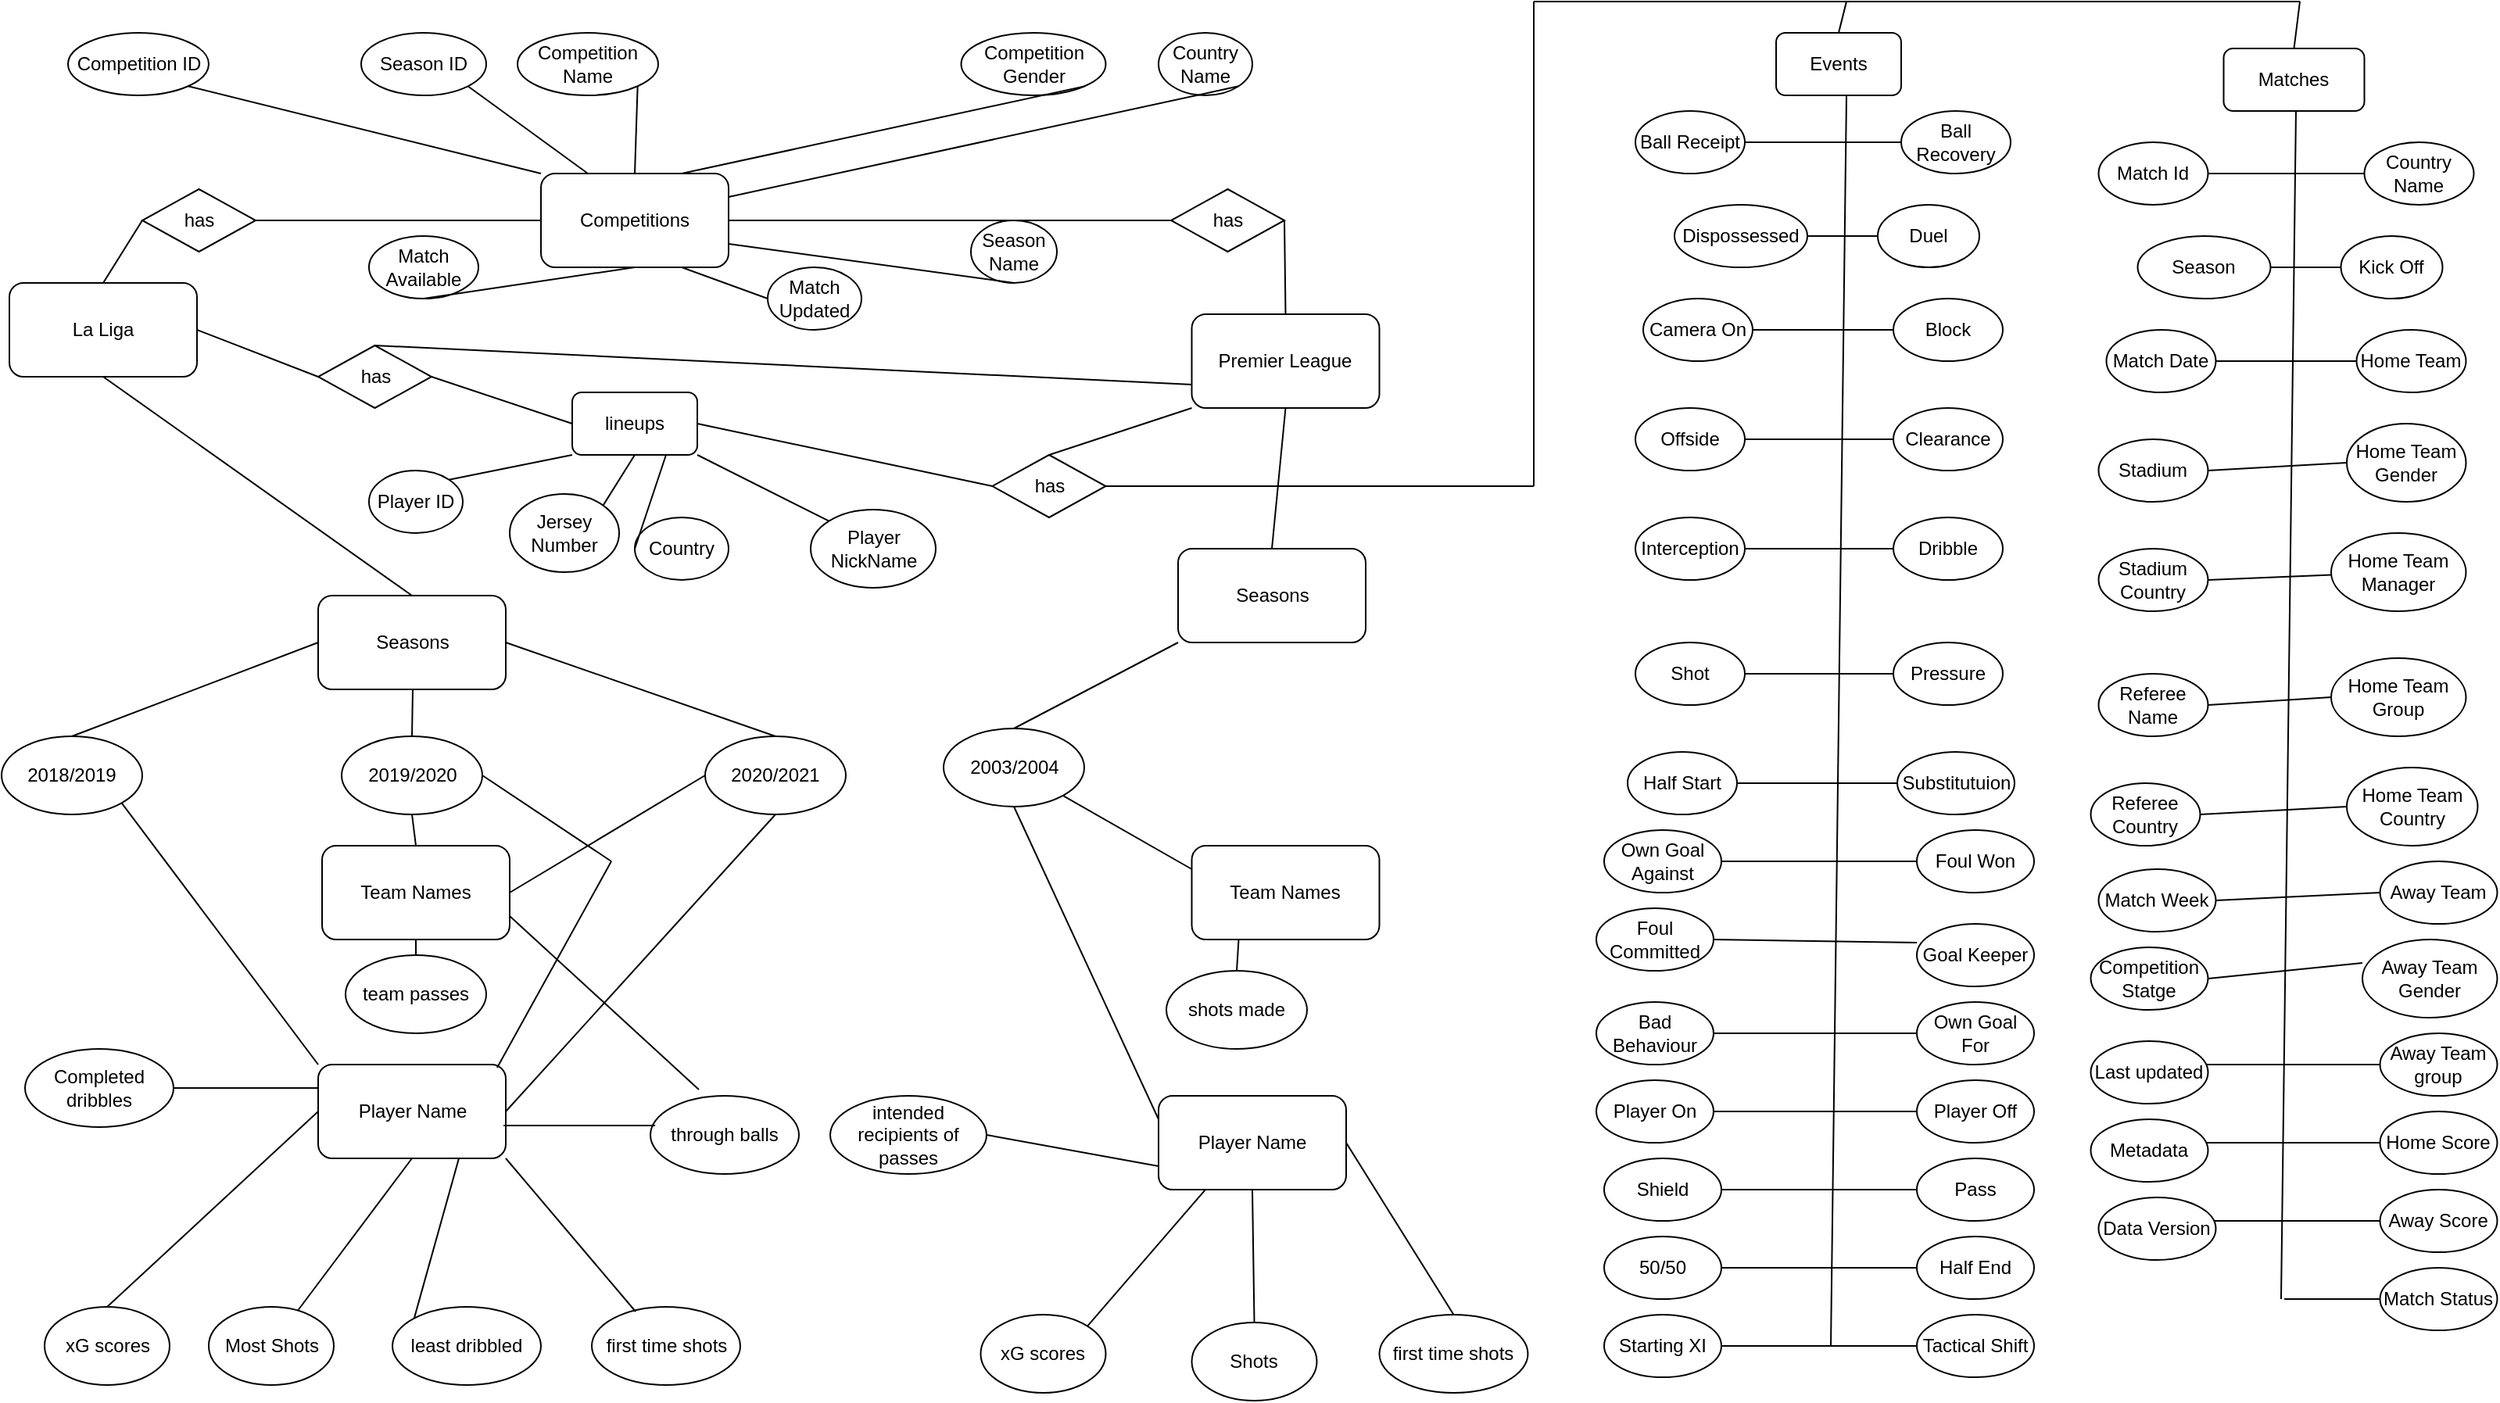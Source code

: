 <mxfile version="24.0.7" type="device" pages="2">
  <diagram id="R2lEEEUBdFMjLlhIrx00" name="Page-1">
    <mxGraphModel dx="1969" dy="1978" grid="1" gridSize="10" guides="1" tooltips="1" connect="1" arrows="1" fold="1" page="1" pageScale="1" pageWidth="850" pageHeight="1100" math="0" shadow="0" extFonts="Permanent Marker^https://fonts.googleapis.com/css?family=Permanent+Marker">
      <root>
        <mxCell id="0" />
        <mxCell id="1" parent="0" />
        <mxCell id="c13vCLqnfg1jj1d8WCXx-79" value="La Liga" style="rounded=1;whiteSpace=wrap;html=1;" vertex="1" parent="1">
          <mxGeometry x="35" y="-450" width="120" height="60" as="geometry" />
        </mxCell>
        <mxCell id="c13vCLqnfg1jj1d8WCXx-126" value="Seasons" style="rounded=1;whiteSpace=wrap;html=1;" vertex="1" parent="1">
          <mxGeometry x="232.5" y="-250" width="120" height="60" as="geometry" />
        </mxCell>
        <mxCell id="c13vCLqnfg1jj1d8WCXx-127" value="2020/2021" style="ellipse;whiteSpace=wrap;html=1;" vertex="1" parent="1">
          <mxGeometry x="480" y="-160" width="90" height="50" as="geometry" />
        </mxCell>
        <mxCell id="c13vCLqnfg1jj1d8WCXx-128" value="Player Name" style="rounded=1;whiteSpace=wrap;html=1;" vertex="1" parent="1">
          <mxGeometry x="232.5" y="50" width="120" height="60" as="geometry" />
        </mxCell>
        <mxCell id="c13vCLqnfg1jj1d8WCXx-129" value="xG scores" style="ellipse;whiteSpace=wrap;html=1;" vertex="1" parent="1">
          <mxGeometry x="57.5" y="205" width="80" height="50" as="geometry" />
        </mxCell>
        <mxCell id="c13vCLqnfg1jj1d8WCXx-130" value="Most Shots" style="ellipse;whiteSpace=wrap;html=1;" vertex="1" parent="1">
          <mxGeometry x="162.5" y="205" width="80" height="50" as="geometry" />
        </mxCell>
        <mxCell id="c13vCLqnfg1jj1d8WCXx-131" value="2018/2019" style="ellipse;whiteSpace=wrap;html=1;" vertex="1" parent="1">
          <mxGeometry x="30" y="-160" width="90" height="50" as="geometry" />
        </mxCell>
        <mxCell id="c13vCLqnfg1jj1d8WCXx-132" value="2019/2020" style="ellipse;whiteSpace=wrap;html=1;" vertex="1" parent="1">
          <mxGeometry x="247.5" y="-160" width="90" height="50" as="geometry" />
        </mxCell>
        <mxCell id="c13vCLqnfg1jj1d8WCXx-133" value="first time shots" style="ellipse;whiteSpace=wrap;html=1;" vertex="1" parent="1">
          <mxGeometry x="407.5" y="205" width="95" height="50" as="geometry" />
        </mxCell>
        <mxCell id="c13vCLqnfg1jj1d8WCXx-136" value="Team Names" style="rounded=1;whiteSpace=wrap;html=1;" vertex="1" parent="1">
          <mxGeometry x="235" y="-90" width="120" height="60" as="geometry" />
        </mxCell>
        <mxCell id="c13vCLqnfg1jj1d8WCXx-137" value="team passes" style="ellipse;whiteSpace=wrap;html=1;" vertex="1" parent="1">
          <mxGeometry x="250" y="-20" width="90" height="50" as="geometry" />
        </mxCell>
        <mxCell id="c13vCLqnfg1jj1d8WCXx-140" value="Premier League" style="rounded=1;whiteSpace=wrap;html=1;" vertex="1" parent="1">
          <mxGeometry x="791.25" y="-430" width="120" height="60" as="geometry" />
        </mxCell>
        <mxCell id="c13vCLqnfg1jj1d8WCXx-141" value="Seasons" style="rounded=1;whiteSpace=wrap;html=1;" vertex="1" parent="1">
          <mxGeometry x="782.5" y="-280" width="120" height="60" as="geometry" />
        </mxCell>
        <mxCell id="c13vCLqnfg1jj1d8WCXx-143" value="Player Name" style="rounded=1;whiteSpace=wrap;html=1;" vertex="1" parent="1">
          <mxGeometry x="770" y="70" width="120" height="60" as="geometry" />
        </mxCell>
        <mxCell id="c13vCLqnfg1jj1d8WCXx-144" value="xG scores" style="ellipse;whiteSpace=wrap;html=1;" vertex="1" parent="1">
          <mxGeometry x="656.25" y="210" width="80" height="50" as="geometry" />
        </mxCell>
        <mxCell id="c13vCLqnfg1jj1d8WCXx-145" value="Shots" style="ellipse;whiteSpace=wrap;html=1;" vertex="1" parent="1">
          <mxGeometry x="791.25" y="215" width="80" height="50" as="geometry" />
        </mxCell>
        <mxCell id="c13vCLqnfg1jj1d8WCXx-146" value="2003/2004" style="ellipse;whiteSpace=wrap;html=1;" vertex="1" parent="1">
          <mxGeometry x="632.5" y="-165" width="90" height="50" as="geometry" />
        </mxCell>
        <mxCell id="c13vCLqnfg1jj1d8WCXx-148" value="first time shots" style="ellipse;whiteSpace=wrap;html=1;" vertex="1" parent="1">
          <mxGeometry x="911.25" y="210" width="95" height="50" as="geometry" />
        </mxCell>
        <mxCell id="c13vCLqnfg1jj1d8WCXx-149" value="Team Names" style="rounded=1;whiteSpace=wrap;html=1;" vertex="1" parent="1">
          <mxGeometry x="791.25" y="-90" width="120" height="60" as="geometry" />
        </mxCell>
        <mxCell id="c13vCLqnfg1jj1d8WCXx-150" value="shots made" style="ellipse;whiteSpace=wrap;html=1;" vertex="1" parent="1">
          <mxGeometry x="775" y="-10" width="90" height="50" as="geometry" />
        </mxCell>
        <mxCell id="c13vCLqnfg1jj1d8WCXx-162" value="intended recipients of passes" style="ellipse;whiteSpace=wrap;html=1;" vertex="1" parent="1">
          <mxGeometry x="560" y="70" width="100" height="50" as="geometry" />
        </mxCell>
        <mxCell id="c13vCLqnfg1jj1d8WCXx-163" value="through balls" style="ellipse;whiteSpace=wrap;html=1;" vertex="1" parent="1">
          <mxGeometry x="445" y="70" width="95" height="50" as="geometry" />
        </mxCell>
        <mxCell id="c13vCLqnfg1jj1d8WCXx-164" value="Completed dribbles" style="ellipse;whiteSpace=wrap;html=1;" vertex="1" parent="1">
          <mxGeometry x="45" y="40" width="95" height="50" as="geometry" />
        </mxCell>
        <mxCell id="c13vCLqnfg1jj1d8WCXx-165" value="least dribbled" style="ellipse;whiteSpace=wrap;html=1;" vertex="1" parent="1">
          <mxGeometry x="280" y="205" width="95" height="50" as="geometry" />
        </mxCell>
        <mxCell id="c13vCLqnfg1jj1d8WCXx-167" value="" style="endArrow=none;html=1;rounded=0;entryX=0.5;entryY=1;entryDx=0;entryDy=0;exitX=0.5;exitY=0;exitDx=0;exitDy=0;" edge="1" parent="1" source="c13vCLqnfg1jj1d8WCXx-126" target="c13vCLqnfg1jj1d8WCXx-79">
          <mxGeometry width="50" height="50" relative="1" as="geometry">
            <mxPoint x="290" y="-190" as="sourcePoint" />
            <mxPoint x="340" y="-240" as="targetPoint" />
          </mxGeometry>
        </mxCell>
        <mxCell id="c13vCLqnfg1jj1d8WCXx-168" value="" style="endArrow=none;html=1;rounded=0;entryX=0.5;entryY=0;entryDx=0;entryDy=0;" edge="1" parent="1" target="c13vCLqnfg1jj1d8WCXx-132">
          <mxGeometry width="50" height="50" relative="1" as="geometry">
            <mxPoint x="293" y="-190" as="sourcePoint" />
            <mxPoint x="340" y="-240" as="targetPoint" />
          </mxGeometry>
        </mxCell>
        <mxCell id="c13vCLqnfg1jj1d8WCXx-170" value="" style="endArrow=none;html=1;rounded=0;entryX=0;entryY=0.5;entryDx=0;entryDy=0;exitX=0.5;exitY=0;exitDx=0;exitDy=0;" edge="1" parent="1" source="c13vCLqnfg1jj1d8WCXx-131" target="c13vCLqnfg1jj1d8WCXx-126">
          <mxGeometry width="50" height="50" relative="1" as="geometry">
            <mxPoint x="290" y="-190" as="sourcePoint" />
            <mxPoint x="340" y="-240" as="targetPoint" />
          </mxGeometry>
        </mxCell>
        <mxCell id="c13vCLqnfg1jj1d8WCXx-171" value="" style="endArrow=none;html=1;rounded=0;entryX=1;entryY=0.5;entryDx=0;entryDy=0;exitX=0.5;exitY=0;exitDx=0;exitDy=0;" edge="1" parent="1" source="c13vCLqnfg1jj1d8WCXx-127" target="c13vCLqnfg1jj1d8WCXx-126">
          <mxGeometry width="50" height="50" relative="1" as="geometry">
            <mxPoint x="165" y="-150" as="sourcePoint" />
            <mxPoint x="243" y="-210" as="targetPoint" />
          </mxGeometry>
        </mxCell>
        <mxCell id="c13vCLqnfg1jj1d8WCXx-174" value="" style="endArrow=none;html=1;rounded=0;entryX=0.5;entryY=1;entryDx=0;entryDy=0;" edge="1" parent="1" source="c13vCLqnfg1jj1d8WCXx-137" target="c13vCLqnfg1jj1d8WCXx-136">
          <mxGeometry width="50" height="50" relative="1" as="geometry">
            <mxPoint x="290" y="-90" as="sourcePoint" />
            <mxPoint x="340" y="-140" as="targetPoint" />
          </mxGeometry>
        </mxCell>
        <mxCell id="c13vCLqnfg1jj1d8WCXx-175" value="" style="endArrow=none;html=1;rounded=0;entryX=1;entryY=0.5;entryDx=0;entryDy=0;exitX=0.5;exitY=1;exitDx=0;exitDy=0;" edge="1" parent="1" source="c13vCLqnfg1jj1d8WCXx-127" target="c13vCLqnfg1jj1d8WCXx-128">
          <mxGeometry width="50" height="50" relative="1" as="geometry">
            <mxPoint x="445" y="-150" as="sourcePoint" />
            <mxPoint x="363" y="-210" as="targetPoint" />
          </mxGeometry>
        </mxCell>
        <mxCell id="c13vCLqnfg1jj1d8WCXx-176" value="" style="endArrow=none;html=1;rounded=0;entryX=0;entryY=0.5;entryDx=0;entryDy=0;exitX=0.5;exitY=0;exitDx=0;exitDy=0;" edge="1" parent="1" source="c13vCLqnfg1jj1d8WCXx-129" target="c13vCLqnfg1jj1d8WCXx-128">
          <mxGeometry width="50" height="50" relative="1" as="geometry">
            <mxPoint x="290" y="-90" as="sourcePoint" />
            <mxPoint x="340" y="-140" as="targetPoint" />
          </mxGeometry>
        </mxCell>
        <mxCell id="c13vCLqnfg1jj1d8WCXx-178" value="" style="endArrow=none;html=1;rounded=0;exitX=0.5;exitY=1;exitDx=0;exitDy=0;" edge="1" parent="1" source="c13vCLqnfg1jj1d8WCXx-128" target="c13vCLqnfg1jj1d8WCXx-130">
          <mxGeometry width="50" height="50" relative="1" as="geometry">
            <mxPoint x="303" y="-180" as="sourcePoint" />
            <mxPoint x="303" y="-150" as="targetPoint" />
          </mxGeometry>
        </mxCell>
        <mxCell id="c13vCLqnfg1jj1d8WCXx-179" value="" style="endArrow=none;html=1;rounded=0;entryX=1;entryY=1;entryDx=0;entryDy=0;exitX=0;exitY=0;exitDx=0;exitDy=0;" edge="1" parent="1" source="c13vCLqnfg1jj1d8WCXx-128" target="c13vCLqnfg1jj1d8WCXx-131">
          <mxGeometry width="50" height="50" relative="1" as="geometry">
            <mxPoint x="165" y="-150" as="sourcePoint" />
            <mxPoint x="243" y="-210" as="targetPoint" />
          </mxGeometry>
        </mxCell>
        <mxCell id="c13vCLqnfg1jj1d8WCXx-181" value="" style="endArrow=none;html=1;rounded=0;entryX=1;entryY=0.5;entryDx=0;entryDy=0;" edge="1" parent="1" target="c13vCLqnfg1jj1d8WCXx-132">
          <mxGeometry width="50" height="50" relative="1" as="geometry">
            <mxPoint x="420" y="-80" as="sourcePoint" />
            <mxPoint x="243" y="-210" as="targetPoint" />
          </mxGeometry>
        </mxCell>
        <mxCell id="c13vCLqnfg1jj1d8WCXx-182" value="" style="endArrow=none;html=1;rounded=0;exitX=0.954;exitY=0.033;exitDx=0;exitDy=0;exitPerimeter=0;" edge="1" parent="1" source="c13vCLqnfg1jj1d8WCXx-128">
          <mxGeometry width="50" height="50" relative="1" as="geometry">
            <mxPoint x="290" y="-90" as="sourcePoint" />
            <mxPoint x="420" y="-80" as="targetPoint" />
          </mxGeometry>
        </mxCell>
        <mxCell id="c13vCLqnfg1jj1d8WCXx-183" value="" style="endArrow=none;html=1;rounded=0;entryX=1;entryY=1;entryDx=0;entryDy=0;exitX=0.295;exitY=0.06;exitDx=0;exitDy=0;exitPerimeter=0;" edge="1" parent="1" source="c13vCLqnfg1jj1d8WCXx-133" target="c13vCLqnfg1jj1d8WCXx-128">
          <mxGeometry width="50" height="50" relative="1" as="geometry">
            <mxPoint x="290" y="-90" as="sourcePoint" />
            <mxPoint x="340" y="-140" as="targetPoint" />
          </mxGeometry>
        </mxCell>
        <mxCell id="c13vCLqnfg1jj1d8WCXx-184" value="" style="endArrow=none;html=1;rounded=0;entryX=0.5;entryY=1;entryDx=0;entryDy=0;exitX=0.5;exitY=0;exitDx=0;exitDy=0;" edge="1" parent="1" source="c13vCLqnfg1jj1d8WCXx-136" target="c13vCLqnfg1jj1d8WCXx-132">
          <mxGeometry width="50" height="50" relative="1" as="geometry">
            <mxPoint x="290" y="-90" as="sourcePoint" />
            <mxPoint x="340" y="-140" as="targetPoint" />
          </mxGeometry>
        </mxCell>
        <mxCell id="c13vCLqnfg1jj1d8WCXx-185" value="" style="endArrow=none;html=1;rounded=0;entryX=0;entryY=0.5;entryDx=0;entryDy=0;exitX=1;exitY=0.5;exitDx=0;exitDy=0;" edge="1" parent="1" source="c13vCLqnfg1jj1d8WCXx-136" target="c13vCLqnfg1jj1d8WCXx-127">
          <mxGeometry width="50" height="50" relative="1" as="geometry">
            <mxPoint x="290" y="-90" as="sourcePoint" />
            <mxPoint x="340" y="-140" as="targetPoint" />
          </mxGeometry>
        </mxCell>
        <mxCell id="c13vCLqnfg1jj1d8WCXx-186" value="" style="endArrow=none;html=1;rounded=0;entryX=0.5;entryY=1;entryDx=0;entryDy=0;exitX=0.5;exitY=0;exitDx=0;exitDy=0;" edge="1" parent="1" source="c13vCLqnfg1jj1d8WCXx-141" target="c13vCLqnfg1jj1d8WCXx-140">
          <mxGeometry width="50" height="50" relative="1" as="geometry">
            <mxPoint x="690" y="-90" as="sourcePoint" />
            <mxPoint x="740" y="-140" as="targetPoint" />
          </mxGeometry>
        </mxCell>
        <mxCell id="c13vCLqnfg1jj1d8WCXx-187" value="" style="endArrow=none;html=1;rounded=0;entryX=0;entryY=1;entryDx=0;entryDy=0;exitX=0.5;exitY=0;exitDx=0;exitDy=0;" edge="1" parent="1" source="c13vCLqnfg1jj1d8WCXx-146" target="c13vCLqnfg1jj1d8WCXx-141">
          <mxGeometry width="50" height="50" relative="1" as="geometry">
            <mxPoint x="690" y="-90" as="sourcePoint" />
            <mxPoint x="740" y="-140" as="targetPoint" />
          </mxGeometry>
        </mxCell>
        <mxCell id="c13vCLqnfg1jj1d8WCXx-188" value="" style="endArrow=none;html=1;rounded=0;entryX=0.5;entryY=1;entryDx=0;entryDy=0;exitX=0;exitY=0.25;exitDx=0;exitDy=0;" edge="1" parent="1" source="c13vCLqnfg1jj1d8WCXx-143" target="c13vCLqnfg1jj1d8WCXx-146">
          <mxGeometry width="50" height="50" relative="1" as="geometry">
            <mxPoint x="715" y="-180" as="sourcePoint" />
            <mxPoint x="793" y="-210" as="targetPoint" />
          </mxGeometry>
        </mxCell>
        <mxCell id="c13vCLqnfg1jj1d8WCXx-189" value="" style="endArrow=none;html=1;rounded=0;entryX=0;entryY=0.75;entryDx=0;entryDy=0;exitX=1;exitY=0.5;exitDx=0;exitDy=0;" edge="1" parent="1" source="c13vCLqnfg1jj1d8WCXx-162" target="c13vCLqnfg1jj1d8WCXx-143">
          <mxGeometry width="50" height="50" relative="1" as="geometry">
            <mxPoint x="680" y="95" as="sourcePoint" />
            <mxPoint x="740" y="-140" as="targetPoint" />
          </mxGeometry>
        </mxCell>
        <mxCell id="c13vCLqnfg1jj1d8WCXx-190" value="" style="endArrow=none;html=1;rounded=0;exitX=0;exitY=0.25;exitDx=0;exitDy=0;" edge="1" parent="1" source="c13vCLqnfg1jj1d8WCXx-149" target="c13vCLqnfg1jj1d8WCXx-146">
          <mxGeometry width="50" height="50" relative="1" as="geometry">
            <mxPoint x="690" y="-90" as="sourcePoint" />
            <mxPoint x="740" y="-140" as="targetPoint" />
          </mxGeometry>
        </mxCell>
        <mxCell id="c13vCLqnfg1jj1d8WCXx-191" value="" style="endArrow=none;html=1;rounded=0;entryX=0.25;entryY=1;entryDx=0;entryDy=0;exitX=0.5;exitY=0;exitDx=0;exitDy=0;" edge="1" parent="1" source="c13vCLqnfg1jj1d8WCXx-150" target="c13vCLqnfg1jj1d8WCXx-149">
          <mxGeometry width="50" height="50" relative="1" as="geometry">
            <mxPoint x="690" y="-90" as="sourcePoint" />
            <mxPoint x="740" y="-140" as="targetPoint" />
          </mxGeometry>
        </mxCell>
        <mxCell id="c13vCLqnfg1jj1d8WCXx-192" value="" style="endArrow=none;html=1;rounded=0;entryX=0.032;entryY=0.38;entryDx=0;entryDy=0;entryPerimeter=0;exitX=0.988;exitY=0.65;exitDx=0;exitDy=0;exitPerimeter=0;" edge="1" parent="1" source="c13vCLqnfg1jj1d8WCXx-128" target="c13vCLqnfg1jj1d8WCXx-163">
          <mxGeometry width="50" height="50" relative="1" as="geometry">
            <mxPoint x="350" y="-90" as="sourcePoint" />
            <mxPoint x="400" y="-140" as="targetPoint" />
          </mxGeometry>
        </mxCell>
        <mxCell id="c13vCLqnfg1jj1d8WCXx-193" value="" style="endArrow=none;html=1;rounded=0;exitX=1;exitY=0.75;exitDx=0;exitDy=0;entryX=0.326;entryY=-0.08;entryDx=0;entryDy=0;entryPerimeter=0;" edge="1" parent="1" source="c13vCLqnfg1jj1d8WCXx-136" target="c13vCLqnfg1jj1d8WCXx-163">
          <mxGeometry width="50" height="50" relative="1" as="geometry">
            <mxPoint x="350" y="-90" as="sourcePoint" />
            <mxPoint x="400" y="-140" as="targetPoint" />
          </mxGeometry>
        </mxCell>
        <mxCell id="c13vCLqnfg1jj1d8WCXx-194" value="" style="endArrow=none;html=1;rounded=0;entryX=0;entryY=0.25;entryDx=0;entryDy=0;exitX=1;exitY=0.5;exitDx=0;exitDy=0;" edge="1" parent="1" source="c13vCLqnfg1jj1d8WCXx-164" target="c13vCLqnfg1jj1d8WCXx-128">
          <mxGeometry width="50" height="50" relative="1" as="geometry">
            <mxPoint x="350" y="-90" as="sourcePoint" />
            <mxPoint x="400" y="-140" as="targetPoint" />
          </mxGeometry>
        </mxCell>
        <mxCell id="c13vCLqnfg1jj1d8WCXx-195" value="" style="endArrow=none;html=1;rounded=0;entryX=0.75;entryY=1;entryDx=0;entryDy=0;exitX=0;exitY=0;exitDx=0;exitDy=0;" edge="1" parent="1" source="c13vCLqnfg1jj1d8WCXx-165" target="c13vCLqnfg1jj1d8WCXx-128">
          <mxGeometry width="50" height="50" relative="1" as="geometry">
            <mxPoint x="350" y="-90" as="sourcePoint" />
            <mxPoint x="400" y="-140" as="targetPoint" />
          </mxGeometry>
        </mxCell>
        <mxCell id="c13vCLqnfg1jj1d8WCXx-196" value="lineups" style="rounded=1;whiteSpace=wrap;html=1;" vertex="1" parent="1">
          <mxGeometry x="395" y="-380" width="80" height="40" as="geometry" />
        </mxCell>
        <mxCell id="c13vCLqnfg1jj1d8WCXx-199" value="has" style="shape=rhombus;perimeter=rhombusPerimeter;whiteSpace=wrap;html=1;align=center;" vertex="1" parent="1">
          <mxGeometry x="232.5" y="-410" width="72.5" height="40" as="geometry" />
        </mxCell>
        <mxCell id="c13vCLqnfg1jj1d8WCXx-200" value="" style="endArrow=none;html=1;rounded=0;entryX=1;entryY=0.5;entryDx=0;entryDy=0;exitX=0;exitY=0.5;exitDx=0;exitDy=0;" edge="1" parent="1" source="c13vCLqnfg1jj1d8WCXx-199" target="c13vCLqnfg1jj1d8WCXx-79">
          <mxGeometry width="50" height="50" relative="1" as="geometry">
            <mxPoint x="830" y="10" as="sourcePoint" />
            <mxPoint x="880" y="-40" as="targetPoint" />
          </mxGeometry>
        </mxCell>
        <mxCell id="c13vCLqnfg1jj1d8WCXx-201" value="" style="endArrow=none;html=1;rounded=0;entryX=0;entryY=0.5;entryDx=0;entryDy=0;exitX=1;exitY=0.5;exitDx=0;exitDy=0;" edge="1" parent="1" source="c13vCLqnfg1jj1d8WCXx-199" target="c13vCLqnfg1jj1d8WCXx-196">
          <mxGeometry width="50" height="50" relative="1" as="geometry">
            <mxPoint x="830" y="10" as="sourcePoint" />
            <mxPoint x="880" y="-40" as="targetPoint" />
          </mxGeometry>
        </mxCell>
        <mxCell id="c13vCLqnfg1jj1d8WCXx-202" value="" style="endArrow=none;html=1;rounded=0;entryX=1;entryY=0.5;entryDx=0;entryDy=0;exitX=0;exitY=0.5;exitDx=0;exitDy=0;" edge="1" parent="1" source="c13vCLqnfg1jj1d8WCXx-203" target="c13vCLqnfg1jj1d8WCXx-196">
          <mxGeometry width="50" height="50" relative="1" as="geometry">
            <mxPoint x="830" y="10" as="sourcePoint" />
            <mxPoint x="880" y="-40" as="targetPoint" />
          </mxGeometry>
        </mxCell>
        <mxCell id="c13vCLqnfg1jj1d8WCXx-203" value="has" style="shape=rhombus;perimeter=rhombusPerimeter;whiteSpace=wrap;html=1;align=center;" vertex="1" parent="1">
          <mxGeometry x="663.75" y="-340" width="72.5" height="40" as="geometry" />
        </mxCell>
        <mxCell id="c13vCLqnfg1jj1d8WCXx-206" value="" style="endArrow=none;html=1;rounded=0;entryX=0.5;entryY=0;entryDx=0;entryDy=0;exitX=0;exitY=1;exitDx=0;exitDy=0;" edge="1" parent="1" source="c13vCLqnfg1jj1d8WCXx-140" target="c13vCLqnfg1jj1d8WCXx-203">
          <mxGeometry width="50" height="50" relative="1" as="geometry">
            <mxPoint x="606" y="-360" as="sourcePoint" />
            <mxPoint x="880" y="-40" as="targetPoint" />
          </mxGeometry>
        </mxCell>
        <mxCell id="c13vCLqnfg1jj1d8WCXx-208" value="" style="endArrow=none;html=1;rounded=0;entryX=0.5;entryY=0;entryDx=0;entryDy=0;exitX=0;exitY=0.75;exitDx=0;exitDy=0;" edge="1" parent="1" source="c13vCLqnfg1jj1d8WCXx-140" target="c13vCLqnfg1jj1d8WCXx-199">
          <mxGeometry width="50" height="50" relative="1" as="geometry">
            <mxPoint x="830" y="-90" as="sourcePoint" />
            <mxPoint x="880" y="-140" as="targetPoint" />
          </mxGeometry>
        </mxCell>
        <mxCell id="c13vCLqnfg1jj1d8WCXx-211" value="Competitions" style="rounded=1;whiteSpace=wrap;html=1;" vertex="1" parent="1">
          <mxGeometry x="375" y="-520" width="120" height="60" as="geometry" />
        </mxCell>
        <mxCell id="c13vCLqnfg1jj1d8WCXx-214" value="has" style="shape=rhombus;perimeter=rhombusPerimeter;whiteSpace=wrap;html=1;align=center;" vertex="1" parent="1">
          <mxGeometry x="120" y="-510" width="72.5" height="40" as="geometry" />
        </mxCell>
        <mxCell id="c13vCLqnfg1jj1d8WCXx-215" value="" style="endArrow=none;html=1;rounded=0;entryX=0;entryY=0.5;entryDx=0;entryDy=0;exitX=0.5;exitY=0;exitDx=0;exitDy=0;" edge="1" parent="1" source="c13vCLqnfg1jj1d8WCXx-79" target="c13vCLqnfg1jj1d8WCXx-214">
          <mxGeometry width="50" height="50" relative="1" as="geometry">
            <mxPoint x="830" y="-190" as="sourcePoint" />
            <mxPoint x="880" y="-240" as="targetPoint" />
          </mxGeometry>
        </mxCell>
        <mxCell id="c13vCLqnfg1jj1d8WCXx-216" value="" style="endArrow=none;html=1;rounded=0;entryX=0;entryY=0.5;entryDx=0;entryDy=0;exitX=1;exitY=0.5;exitDx=0;exitDy=0;" edge="1" parent="1" source="c13vCLqnfg1jj1d8WCXx-214" target="c13vCLqnfg1jj1d8WCXx-211">
          <mxGeometry width="50" height="50" relative="1" as="geometry">
            <mxPoint x="830" y="-190" as="sourcePoint" />
            <mxPoint x="880" y="-240" as="targetPoint" />
          </mxGeometry>
        </mxCell>
        <mxCell id="c13vCLqnfg1jj1d8WCXx-217" value="has" style="shape=rhombus;perimeter=rhombusPerimeter;whiteSpace=wrap;html=1;align=center;" vertex="1" parent="1">
          <mxGeometry x="778" y="-510" width="72.5" height="40" as="geometry" />
        </mxCell>
        <mxCell id="c13vCLqnfg1jj1d8WCXx-218" value="" style="endArrow=none;html=1;rounded=0;entryX=1;entryY=0.5;entryDx=0;entryDy=0;exitX=0;exitY=0.5;exitDx=0;exitDy=0;" edge="1" parent="1" source="c13vCLqnfg1jj1d8WCXx-217" target="c13vCLqnfg1jj1d8WCXx-211">
          <mxGeometry width="50" height="50" relative="1" as="geometry">
            <mxPoint x="830" y="-190" as="sourcePoint" />
            <mxPoint x="880" y="-240" as="targetPoint" />
          </mxGeometry>
        </mxCell>
        <mxCell id="c13vCLqnfg1jj1d8WCXx-219" value="" style="endArrow=none;html=1;rounded=0;entryX=1;entryY=0.5;entryDx=0;entryDy=0;exitX=0.5;exitY=0;exitDx=0;exitDy=0;" edge="1" parent="1" source="c13vCLqnfg1jj1d8WCXx-140" target="c13vCLqnfg1jj1d8WCXx-217">
          <mxGeometry width="50" height="50" relative="1" as="geometry">
            <mxPoint x="830" y="-190" as="sourcePoint" />
            <mxPoint x="880" y="-240" as="targetPoint" />
          </mxGeometry>
        </mxCell>
        <mxCell id="c13vCLqnfg1jj1d8WCXx-220" value="Competition ID" style="ellipse;whiteSpace=wrap;html=1;" vertex="1" parent="1">
          <mxGeometry x="72.5" y="-610" width="90" height="40" as="geometry" />
        </mxCell>
        <mxCell id="c13vCLqnfg1jj1d8WCXx-221" value="Competition Gender" style="ellipse;whiteSpace=wrap;html=1;" vertex="1" parent="1">
          <mxGeometry x="643.75" y="-610" width="92.5" height="40" as="geometry" />
        </mxCell>
        <mxCell id="c13vCLqnfg1jj1d8WCXx-222" value="Match Available" style="ellipse;whiteSpace=wrap;html=1;" vertex="1" parent="1">
          <mxGeometry x="265" y="-480" width="70" height="40" as="geometry" />
        </mxCell>
        <mxCell id="c13vCLqnfg1jj1d8WCXx-223" value="Match Updated" style="ellipse;whiteSpace=wrap;html=1;" vertex="1" parent="1">
          <mxGeometry x="520" y="-460" width="60" height="40" as="geometry" />
        </mxCell>
        <mxCell id="c13vCLqnfg1jj1d8WCXx-224" value="Season ID" style="ellipse;whiteSpace=wrap;html=1;" vertex="1" parent="1">
          <mxGeometry x="260" y="-610" width="80" height="40" as="geometry" />
        </mxCell>
        <mxCell id="c13vCLqnfg1jj1d8WCXx-225" value="Season Name" style="ellipse;whiteSpace=wrap;html=1;" vertex="1" parent="1">
          <mxGeometry x="650" y="-490" width="55" height="40" as="geometry" />
        </mxCell>
        <mxCell id="c13vCLqnfg1jj1d8WCXx-227" value="Competition Name" style="ellipse;whiteSpace=wrap;html=1;" vertex="1" parent="1">
          <mxGeometry x="360" y="-610" width="90" height="40" as="geometry" />
        </mxCell>
        <mxCell id="c13vCLqnfg1jj1d8WCXx-228" value="Country Name" style="ellipse;whiteSpace=wrap;html=1;" vertex="1" parent="1">
          <mxGeometry x="770" y="-610" width="60" height="40" as="geometry" />
        </mxCell>
        <mxCell id="c13vCLqnfg1jj1d8WCXx-229" value="" style="endArrow=none;html=1;rounded=0;entryX=0;entryY=0;entryDx=0;entryDy=0;exitX=1;exitY=1;exitDx=0;exitDy=0;" edge="1" parent="1" source="c13vCLqnfg1jj1d8WCXx-220" target="c13vCLqnfg1jj1d8WCXx-211">
          <mxGeometry width="50" height="50" relative="1" as="geometry">
            <mxPoint x="400" y="-390" as="sourcePoint" />
            <mxPoint x="450" y="-440" as="targetPoint" />
          </mxGeometry>
        </mxCell>
        <mxCell id="c13vCLqnfg1jj1d8WCXx-230" value="" style="endArrow=none;html=1;rounded=0;entryX=1;entryY=1;entryDx=0;entryDy=0;exitX=0.25;exitY=0;exitDx=0;exitDy=0;" edge="1" parent="1" source="c13vCLqnfg1jj1d8WCXx-211" target="c13vCLqnfg1jj1d8WCXx-224">
          <mxGeometry width="50" height="50" relative="1" as="geometry">
            <mxPoint x="400" y="-390" as="sourcePoint" />
            <mxPoint x="450" y="-440" as="targetPoint" />
          </mxGeometry>
        </mxCell>
        <mxCell id="c13vCLqnfg1jj1d8WCXx-231" value="" style="endArrow=none;html=1;rounded=0;entryX=1;entryY=1;entryDx=0;entryDy=0;exitX=0.5;exitY=0;exitDx=0;exitDy=0;" edge="1" parent="1" source="c13vCLqnfg1jj1d8WCXx-211" target="c13vCLqnfg1jj1d8WCXx-227">
          <mxGeometry width="50" height="50" relative="1" as="geometry">
            <mxPoint x="400" y="-390" as="sourcePoint" />
            <mxPoint x="450" y="-440" as="targetPoint" />
          </mxGeometry>
        </mxCell>
        <mxCell id="c13vCLqnfg1jj1d8WCXx-232" value="" style="endArrow=none;html=1;rounded=0;entryX=1;entryY=1;entryDx=0;entryDy=0;exitX=0.75;exitY=0;exitDx=0;exitDy=0;" edge="1" parent="1" source="c13vCLqnfg1jj1d8WCXx-211" target="c13vCLqnfg1jj1d8WCXx-221">
          <mxGeometry width="50" height="50" relative="1" as="geometry">
            <mxPoint x="400" y="-390" as="sourcePoint" />
            <mxPoint x="450" y="-440" as="targetPoint" />
          </mxGeometry>
        </mxCell>
        <mxCell id="c13vCLqnfg1jj1d8WCXx-233" value="" style="endArrow=none;html=1;rounded=0;entryX=1;entryY=1;entryDx=0;entryDy=0;exitX=1;exitY=0.25;exitDx=0;exitDy=0;" edge="1" parent="1" source="c13vCLqnfg1jj1d8WCXx-211" target="c13vCLqnfg1jj1d8WCXx-228">
          <mxGeometry width="50" height="50" relative="1" as="geometry">
            <mxPoint x="400" y="-390" as="sourcePoint" />
            <mxPoint x="450" y="-440" as="targetPoint" />
          </mxGeometry>
        </mxCell>
        <mxCell id="c13vCLqnfg1jj1d8WCXx-234" value="" style="endArrow=none;html=1;rounded=0;entryX=0.5;entryY=1;entryDx=0;entryDy=0;exitX=1;exitY=0.75;exitDx=0;exitDy=0;" edge="1" parent="1" source="c13vCLqnfg1jj1d8WCXx-211" target="c13vCLqnfg1jj1d8WCXx-225">
          <mxGeometry width="50" height="50" relative="1" as="geometry">
            <mxPoint x="400" y="-390" as="sourcePoint" />
            <mxPoint x="450" y="-440" as="targetPoint" />
          </mxGeometry>
        </mxCell>
        <mxCell id="c13vCLqnfg1jj1d8WCXx-235" value="" style="endArrow=none;html=1;rounded=0;entryX=0;entryY=0.5;entryDx=0;entryDy=0;exitX=0.75;exitY=1;exitDx=0;exitDy=0;" edge="1" parent="1" source="c13vCLqnfg1jj1d8WCXx-211" target="c13vCLqnfg1jj1d8WCXx-223">
          <mxGeometry width="50" height="50" relative="1" as="geometry">
            <mxPoint x="400" y="-390" as="sourcePoint" />
            <mxPoint x="450" y="-440" as="targetPoint" />
          </mxGeometry>
        </mxCell>
        <mxCell id="c13vCLqnfg1jj1d8WCXx-236" value="" style="endArrow=none;html=1;rounded=0;entryX=0.5;entryY=1;entryDx=0;entryDy=0;exitX=0.5;exitY=1;exitDx=0;exitDy=0;" edge="1" parent="1" source="c13vCLqnfg1jj1d8WCXx-211" target="c13vCLqnfg1jj1d8WCXx-222">
          <mxGeometry width="50" height="50" relative="1" as="geometry">
            <mxPoint x="400" y="-390" as="sourcePoint" />
            <mxPoint x="450" y="-440" as="targetPoint" />
          </mxGeometry>
        </mxCell>
        <mxCell id="c13vCLqnfg1jj1d8WCXx-237" value="Player ID" style="ellipse;whiteSpace=wrap;html=1;" vertex="1" parent="1">
          <mxGeometry x="265" y="-330" width="60" height="40" as="geometry" />
        </mxCell>
        <mxCell id="c13vCLqnfg1jj1d8WCXx-238" value="Player NickName" style="ellipse;whiteSpace=wrap;html=1;" vertex="1" parent="1">
          <mxGeometry x="547.5" y="-305" width="80" height="50" as="geometry" />
        </mxCell>
        <mxCell id="c13vCLqnfg1jj1d8WCXx-239" value="Jersey Number" style="ellipse;whiteSpace=wrap;html=1;" vertex="1" parent="1">
          <mxGeometry x="355" y="-315" width="70" height="50" as="geometry" />
        </mxCell>
        <mxCell id="c13vCLqnfg1jj1d8WCXx-240" value="Country" style="ellipse;whiteSpace=wrap;html=1;" vertex="1" parent="1">
          <mxGeometry x="435" y="-300" width="60" height="40" as="geometry" />
        </mxCell>
        <mxCell id="c13vCLqnfg1jj1d8WCXx-241" value="" style="endArrow=none;html=1;rounded=0;entryX=0;entryY=1;entryDx=0;entryDy=0;exitX=1;exitY=0;exitDx=0;exitDy=0;" edge="1" parent="1" source="c13vCLqnfg1jj1d8WCXx-237" target="c13vCLqnfg1jj1d8WCXx-196">
          <mxGeometry width="50" height="50" relative="1" as="geometry">
            <mxPoint x="400" y="-190" as="sourcePoint" />
            <mxPoint x="450" y="-240" as="targetPoint" />
          </mxGeometry>
        </mxCell>
        <mxCell id="c13vCLqnfg1jj1d8WCXx-242" value="" style="endArrow=none;html=1;rounded=0;entryX=0.5;entryY=1;entryDx=0;entryDy=0;exitX=1;exitY=0;exitDx=0;exitDy=0;" edge="1" parent="1" source="c13vCLqnfg1jj1d8WCXx-239" target="c13vCLqnfg1jj1d8WCXx-196">
          <mxGeometry width="50" height="50" relative="1" as="geometry">
            <mxPoint x="400" y="-190" as="sourcePoint" />
            <mxPoint x="450" y="-240" as="targetPoint" />
          </mxGeometry>
        </mxCell>
        <mxCell id="c13vCLqnfg1jj1d8WCXx-243" value="" style="endArrow=none;html=1;rounded=0;entryX=0.75;entryY=1;entryDx=0;entryDy=0;exitX=0;exitY=0.5;exitDx=0;exitDy=0;" edge="1" parent="1" source="c13vCLqnfg1jj1d8WCXx-240" target="c13vCLqnfg1jj1d8WCXx-196">
          <mxGeometry width="50" height="50" relative="1" as="geometry">
            <mxPoint x="400" y="-190" as="sourcePoint" />
            <mxPoint x="450" y="-240" as="targetPoint" />
          </mxGeometry>
        </mxCell>
        <mxCell id="c13vCLqnfg1jj1d8WCXx-245" value="" style="endArrow=none;html=1;rounded=0;entryX=0;entryY=0;entryDx=0;entryDy=0;exitX=1;exitY=1;exitDx=0;exitDy=0;" edge="1" parent="1" source="c13vCLqnfg1jj1d8WCXx-196" target="c13vCLqnfg1jj1d8WCXx-238">
          <mxGeometry width="50" height="50" relative="1" as="geometry">
            <mxPoint x="400" y="-190" as="sourcePoint" />
            <mxPoint x="450" y="-240" as="targetPoint" />
          </mxGeometry>
        </mxCell>
        <mxCell id="c13vCLqnfg1jj1d8WCXx-422" value="" style="endArrow=none;html=1;rounded=0;entryX=0.5;entryY=1;entryDx=0;entryDy=0;exitX=0.5;exitY=0;exitDx=0;exitDy=0;" edge="1" parent="1" source="c13vCLqnfg1jj1d8WCXx-145" target="c13vCLqnfg1jj1d8WCXx-143">
          <mxGeometry width="50" height="50" relative="1" as="geometry">
            <mxPoint x="1080" y="-70" as="sourcePoint" />
            <mxPoint x="1130" y="-120" as="targetPoint" />
          </mxGeometry>
        </mxCell>
        <mxCell id="c13vCLqnfg1jj1d8WCXx-423" value="" style="endArrow=none;html=1;rounded=0;entryX=1;entryY=0.5;entryDx=0;entryDy=0;exitX=0.5;exitY=0;exitDx=0;exitDy=0;" edge="1" parent="1" source="c13vCLqnfg1jj1d8WCXx-148" target="c13vCLqnfg1jj1d8WCXx-143">
          <mxGeometry width="50" height="50" relative="1" as="geometry">
            <mxPoint x="1080" y="-70" as="sourcePoint" />
            <mxPoint x="1130" y="-120" as="targetPoint" />
          </mxGeometry>
        </mxCell>
        <mxCell id="c13vCLqnfg1jj1d8WCXx-424" value="" style="endArrow=none;html=1;rounded=0;entryX=0.25;entryY=1;entryDx=0;entryDy=0;exitX=1;exitY=0;exitDx=0;exitDy=0;" edge="1" parent="1" source="c13vCLqnfg1jj1d8WCXx-144" target="c13vCLqnfg1jj1d8WCXx-143">
          <mxGeometry width="50" height="50" relative="1" as="geometry">
            <mxPoint x="1080" y="-70" as="sourcePoint" />
            <mxPoint x="1130" y="-120" as="targetPoint" />
          </mxGeometry>
        </mxCell>
        <mxCell id="c13vCLqnfg1jj1d8WCXx-429" value="Events" style="rounded=1;whiteSpace=wrap;html=1;" vertex="1" parent="1">
          <mxGeometry x="1165" y="-610" width="80" height="40" as="geometry" />
        </mxCell>
        <mxCell id="c13vCLqnfg1jj1d8WCXx-430" value="Ball Receipt" style="ellipse;whiteSpace=wrap;html=1;" vertex="1" parent="1">
          <mxGeometry x="1075" y="-560" width="70" height="40" as="geometry" />
        </mxCell>
        <mxCell id="c13vCLqnfg1jj1d8WCXx-431" value="Ball Recovery" style="ellipse;whiteSpace=wrap;html=1;" vertex="1" parent="1">
          <mxGeometry x="1245" y="-560" width="70" height="40" as="geometry" />
        </mxCell>
        <mxCell id="c13vCLqnfg1jj1d8WCXx-432" value="Dispossessed" style="ellipse;whiteSpace=wrap;html=1;" vertex="1" parent="1">
          <mxGeometry x="1100" y="-500" width="85" height="40" as="geometry" />
        </mxCell>
        <mxCell id="c13vCLqnfg1jj1d8WCXx-433" value="Duel" style="ellipse;whiteSpace=wrap;html=1;" vertex="1" parent="1">
          <mxGeometry x="1230" y="-500" width="65" height="40" as="geometry" />
        </mxCell>
        <mxCell id="c13vCLqnfg1jj1d8WCXx-434" value="Camera On" style="ellipse;whiteSpace=wrap;html=1;" vertex="1" parent="1">
          <mxGeometry x="1080" y="-440" width="70" height="40" as="geometry" />
        </mxCell>
        <mxCell id="c13vCLqnfg1jj1d8WCXx-435" value="Block" style="ellipse;whiteSpace=wrap;html=1;" vertex="1" parent="1">
          <mxGeometry x="1240" y="-440" width="70" height="40" as="geometry" />
        </mxCell>
        <mxCell id="c13vCLqnfg1jj1d8WCXx-436" value="Offside" style="ellipse;whiteSpace=wrap;html=1;" vertex="1" parent="1">
          <mxGeometry x="1075" y="-370" width="70" height="40" as="geometry" />
        </mxCell>
        <mxCell id="c13vCLqnfg1jj1d8WCXx-437" value="Clearance" style="ellipse;whiteSpace=wrap;html=1;" vertex="1" parent="1">
          <mxGeometry x="1240" y="-370" width="70" height="40" as="geometry" />
        </mxCell>
        <mxCell id="c13vCLqnfg1jj1d8WCXx-438" value="Interception" style="ellipse;whiteSpace=wrap;html=1;" vertex="1" parent="1">
          <mxGeometry x="1075" y="-300" width="70" height="40" as="geometry" />
        </mxCell>
        <mxCell id="c13vCLqnfg1jj1d8WCXx-439" value="Dribble" style="ellipse;whiteSpace=wrap;html=1;" vertex="1" parent="1">
          <mxGeometry x="1240" y="-300" width="70" height="40" as="geometry" />
        </mxCell>
        <mxCell id="c13vCLqnfg1jj1d8WCXx-440" value="Shot" style="ellipse;whiteSpace=wrap;html=1;" vertex="1" parent="1">
          <mxGeometry x="1075" y="-220" width="70" height="40" as="geometry" />
        </mxCell>
        <mxCell id="c13vCLqnfg1jj1d8WCXx-441" value="Pressure" style="ellipse;whiteSpace=wrap;html=1;" vertex="1" parent="1">
          <mxGeometry x="1240" y="-220" width="70" height="40" as="geometry" />
        </mxCell>
        <mxCell id="c13vCLqnfg1jj1d8WCXx-442" value="Half Start" style="ellipse;whiteSpace=wrap;html=1;" vertex="1" parent="1">
          <mxGeometry x="1070" y="-150" width="70" height="40" as="geometry" />
        </mxCell>
        <mxCell id="c13vCLqnfg1jj1d8WCXx-443" value="Substitutuion" style="ellipse;whiteSpace=wrap;html=1;" vertex="1" parent="1">
          <mxGeometry x="1242.5" y="-150" width="75" height="40" as="geometry" />
        </mxCell>
        <mxCell id="c13vCLqnfg1jj1d8WCXx-444" value="Own Goal Against" style="ellipse;whiteSpace=wrap;html=1;" vertex="1" parent="1">
          <mxGeometry x="1055" y="-100" width="75" height="40" as="geometry" />
        </mxCell>
        <mxCell id="c13vCLqnfg1jj1d8WCXx-445" value="Foul Won" style="ellipse;whiteSpace=wrap;html=1;" vertex="1" parent="1">
          <mxGeometry x="1255" y="-100" width="75" height="40" as="geometry" />
        </mxCell>
        <mxCell id="c13vCLqnfg1jj1d8WCXx-446" value="Foul Committed" style="ellipse;whiteSpace=wrap;html=1;" vertex="1" parent="1">
          <mxGeometry x="1050" y="-50" width="75" height="40" as="geometry" />
        </mxCell>
        <mxCell id="c13vCLqnfg1jj1d8WCXx-447" value="Goal Keeper" style="ellipse;whiteSpace=wrap;html=1;" vertex="1" parent="1">
          <mxGeometry x="1255" y="-40" width="75" height="40" as="geometry" />
        </mxCell>
        <mxCell id="c13vCLqnfg1jj1d8WCXx-448" value="Bad Behaviour" style="ellipse;whiteSpace=wrap;html=1;" vertex="1" parent="1">
          <mxGeometry x="1050" y="10" width="75" height="40" as="geometry" />
        </mxCell>
        <mxCell id="c13vCLqnfg1jj1d8WCXx-449" value="Own Goal For" style="ellipse;whiteSpace=wrap;html=1;" vertex="1" parent="1">
          <mxGeometry x="1255" y="10" width="75" height="40" as="geometry" />
        </mxCell>
        <mxCell id="c13vCLqnfg1jj1d8WCXx-450" value="Player On" style="ellipse;whiteSpace=wrap;html=1;" vertex="1" parent="1">
          <mxGeometry x="1050" y="60" width="75" height="40" as="geometry" />
        </mxCell>
        <mxCell id="c13vCLqnfg1jj1d8WCXx-451" value="Player Off" style="ellipse;whiteSpace=wrap;html=1;" vertex="1" parent="1">
          <mxGeometry x="1255" y="60" width="75" height="40" as="geometry" />
        </mxCell>
        <mxCell id="c13vCLqnfg1jj1d8WCXx-452" value="Shield" style="ellipse;whiteSpace=wrap;html=1;" vertex="1" parent="1">
          <mxGeometry x="1055" y="110" width="75" height="40" as="geometry" />
        </mxCell>
        <mxCell id="c13vCLqnfg1jj1d8WCXx-453" value="Pass" style="ellipse;whiteSpace=wrap;html=1;" vertex="1" parent="1">
          <mxGeometry x="1255" y="110" width="75" height="40" as="geometry" />
        </mxCell>
        <mxCell id="c13vCLqnfg1jj1d8WCXx-454" value="50/50" style="ellipse;whiteSpace=wrap;html=1;" vertex="1" parent="1">
          <mxGeometry x="1055" y="160" width="75" height="40" as="geometry" />
        </mxCell>
        <mxCell id="c13vCLqnfg1jj1d8WCXx-455" value="Half End" style="ellipse;whiteSpace=wrap;html=1;" vertex="1" parent="1">
          <mxGeometry x="1255" y="160" width="75" height="40" as="geometry" />
        </mxCell>
        <mxCell id="c13vCLqnfg1jj1d8WCXx-456" value="Starting XI" style="ellipse;whiteSpace=wrap;html=1;" vertex="1" parent="1">
          <mxGeometry x="1055" y="210" width="75" height="40" as="geometry" />
        </mxCell>
        <mxCell id="c13vCLqnfg1jj1d8WCXx-457" value="Tactical Shift" style="ellipse;whiteSpace=wrap;html=1;" vertex="1" parent="1">
          <mxGeometry x="1255" y="210" width="75" height="40" as="geometry" />
        </mxCell>
        <mxCell id="c13vCLqnfg1jj1d8WCXx-458" value="" style="endArrow=none;html=1;rounded=0;" edge="1" parent="1">
          <mxGeometry width="50" height="50" relative="1" as="geometry">
            <mxPoint x="1200" y="230" as="sourcePoint" />
            <mxPoint x="1210" y="-570" as="targetPoint" />
          </mxGeometry>
        </mxCell>
        <mxCell id="c13vCLqnfg1jj1d8WCXx-459" value="" style="endArrow=none;html=1;rounded=0;entryX=1;entryY=0.5;entryDx=0;entryDy=0;exitX=0;exitY=0.5;exitDx=0;exitDy=0;" edge="1" parent="1" source="c13vCLqnfg1jj1d8WCXx-431" target="c13vCLqnfg1jj1d8WCXx-430">
          <mxGeometry width="50" height="50" relative="1" as="geometry">
            <mxPoint x="1200" y="-540" as="sourcePoint" />
            <mxPoint x="1320" y="-380" as="targetPoint" />
          </mxGeometry>
        </mxCell>
        <mxCell id="c13vCLqnfg1jj1d8WCXx-460" value="" style="endArrow=none;html=1;rounded=0;entryX=0;entryY=0.5;entryDx=0;entryDy=0;exitX=1;exitY=0.5;exitDx=0;exitDy=0;" edge="1" parent="1" source="c13vCLqnfg1jj1d8WCXx-432" target="c13vCLqnfg1jj1d8WCXx-433">
          <mxGeometry width="50" height="50" relative="1" as="geometry">
            <mxPoint x="1270" y="-330" as="sourcePoint" />
            <mxPoint x="1320" y="-380" as="targetPoint" />
          </mxGeometry>
        </mxCell>
        <mxCell id="c13vCLqnfg1jj1d8WCXx-461" value="" style="endArrow=none;html=1;rounded=0;entryX=0;entryY=0.5;entryDx=0;entryDy=0;exitX=1;exitY=0.5;exitDx=0;exitDy=0;" edge="1" parent="1" source="c13vCLqnfg1jj1d8WCXx-434" target="c13vCLqnfg1jj1d8WCXx-435">
          <mxGeometry width="50" height="50" relative="1" as="geometry">
            <mxPoint x="1270" y="-330" as="sourcePoint" />
            <mxPoint x="1320" y="-380" as="targetPoint" />
          </mxGeometry>
        </mxCell>
        <mxCell id="c13vCLqnfg1jj1d8WCXx-462" value="" style="endArrow=none;html=1;rounded=0;entryX=1;entryY=0.5;entryDx=0;entryDy=0;exitX=0;exitY=0.5;exitDx=0;exitDy=0;" edge="1" parent="1" source="c13vCLqnfg1jj1d8WCXx-437" target="c13vCLqnfg1jj1d8WCXx-436">
          <mxGeometry width="50" height="50" relative="1" as="geometry">
            <mxPoint x="1270" y="-330" as="sourcePoint" />
            <mxPoint x="1320" y="-380" as="targetPoint" />
          </mxGeometry>
        </mxCell>
        <mxCell id="c13vCLqnfg1jj1d8WCXx-463" value="" style="endArrow=none;html=1;rounded=0;entryX=1;entryY=0.5;entryDx=0;entryDy=0;" edge="1" parent="1" source="c13vCLqnfg1jj1d8WCXx-439" target="c13vCLqnfg1jj1d8WCXx-438">
          <mxGeometry width="50" height="50" relative="1" as="geometry">
            <mxPoint x="1270" y="-330" as="sourcePoint" />
            <mxPoint x="1320" y="-380" as="targetPoint" />
          </mxGeometry>
        </mxCell>
        <mxCell id="c13vCLqnfg1jj1d8WCXx-464" value="" style="endArrow=none;html=1;rounded=0;entryX=1;entryY=0.5;entryDx=0;entryDy=0;exitX=0;exitY=0.5;exitDx=0;exitDy=0;" edge="1" parent="1" source="c13vCLqnfg1jj1d8WCXx-441" target="c13vCLqnfg1jj1d8WCXx-440">
          <mxGeometry width="50" height="50" relative="1" as="geometry">
            <mxPoint x="1260" y="-200" as="sourcePoint" />
            <mxPoint x="1320" y="-180" as="targetPoint" />
          </mxGeometry>
        </mxCell>
        <mxCell id="c13vCLqnfg1jj1d8WCXx-465" value="" style="endArrow=none;html=1;rounded=0;exitX=1;exitY=0.5;exitDx=0;exitDy=0;entryX=0;entryY=0.5;entryDx=0;entryDy=0;" edge="1" parent="1" source="c13vCLqnfg1jj1d8WCXx-442" target="c13vCLqnfg1jj1d8WCXx-443">
          <mxGeometry width="50" height="50" relative="1" as="geometry">
            <mxPoint x="1270" y="-130" as="sourcePoint" />
            <mxPoint x="1320" y="-180" as="targetPoint" />
          </mxGeometry>
        </mxCell>
        <mxCell id="c13vCLqnfg1jj1d8WCXx-466" value="" style="endArrow=none;html=1;rounded=0;entryX=1;entryY=0.5;entryDx=0;entryDy=0;exitX=0;exitY=0.5;exitDx=0;exitDy=0;" edge="1" parent="1" source="c13vCLqnfg1jj1d8WCXx-445" target="c13vCLqnfg1jj1d8WCXx-444">
          <mxGeometry width="50" height="50" relative="1" as="geometry">
            <mxPoint x="1270" y="-130" as="sourcePoint" />
            <mxPoint x="1320" y="-180" as="targetPoint" />
          </mxGeometry>
        </mxCell>
        <mxCell id="c13vCLqnfg1jj1d8WCXx-467" value="" style="endArrow=none;html=1;rounded=0;entryX=0;entryY=0.3;entryDx=0;entryDy=0;entryPerimeter=0;exitX=1;exitY=0.5;exitDx=0;exitDy=0;" edge="1" parent="1" source="c13vCLqnfg1jj1d8WCXx-446" target="c13vCLqnfg1jj1d8WCXx-447">
          <mxGeometry width="50" height="50" relative="1" as="geometry">
            <mxPoint x="1270" y="-130" as="sourcePoint" />
            <mxPoint x="1320" y="-180" as="targetPoint" />
          </mxGeometry>
        </mxCell>
        <mxCell id="c13vCLqnfg1jj1d8WCXx-468" value="" style="endArrow=none;html=1;rounded=0;entryX=0;entryY=0.5;entryDx=0;entryDy=0;exitX=1;exitY=0.5;exitDx=0;exitDy=0;" edge="1" parent="1" source="c13vCLqnfg1jj1d8WCXx-448" target="c13vCLqnfg1jj1d8WCXx-449">
          <mxGeometry width="50" height="50" relative="1" as="geometry">
            <mxPoint x="1270" y="-130" as="sourcePoint" />
            <mxPoint x="1320" y="-180" as="targetPoint" />
          </mxGeometry>
        </mxCell>
        <mxCell id="c13vCLqnfg1jj1d8WCXx-469" value="" style="endArrow=none;html=1;rounded=0;entryX=0;entryY=0.5;entryDx=0;entryDy=0;exitX=1;exitY=0.5;exitDx=0;exitDy=0;" edge="1" parent="1" source="c13vCLqnfg1jj1d8WCXx-450" target="c13vCLqnfg1jj1d8WCXx-451">
          <mxGeometry width="50" height="50" relative="1" as="geometry">
            <mxPoint x="1270" y="70" as="sourcePoint" />
            <mxPoint x="1320" y="20" as="targetPoint" />
          </mxGeometry>
        </mxCell>
        <mxCell id="c13vCLqnfg1jj1d8WCXx-470" value="" style="endArrow=none;html=1;rounded=0;entryX=0;entryY=0.5;entryDx=0;entryDy=0;exitX=1;exitY=0.5;exitDx=0;exitDy=0;" edge="1" parent="1" source="c13vCLqnfg1jj1d8WCXx-452" target="c13vCLqnfg1jj1d8WCXx-453">
          <mxGeometry width="50" height="50" relative="1" as="geometry">
            <mxPoint x="1270" y="70" as="sourcePoint" />
            <mxPoint x="1320" y="20" as="targetPoint" />
          </mxGeometry>
        </mxCell>
        <mxCell id="c13vCLqnfg1jj1d8WCXx-471" value="" style="endArrow=none;html=1;rounded=0;entryX=0;entryY=0.5;entryDx=0;entryDy=0;exitX=1;exitY=0.5;exitDx=0;exitDy=0;" edge="1" parent="1" source="c13vCLqnfg1jj1d8WCXx-454" target="c13vCLqnfg1jj1d8WCXx-455">
          <mxGeometry width="50" height="50" relative="1" as="geometry">
            <mxPoint x="1270" y="70" as="sourcePoint" />
            <mxPoint x="1320" y="20" as="targetPoint" />
          </mxGeometry>
        </mxCell>
        <mxCell id="c13vCLqnfg1jj1d8WCXx-472" value="" style="endArrow=none;html=1;rounded=0;exitX=0;exitY=0.5;exitDx=0;exitDy=0;entryX=1;entryY=0.5;entryDx=0;entryDy=0;" edge="1" parent="1" source="c13vCLqnfg1jj1d8WCXx-457" target="c13vCLqnfg1jj1d8WCXx-456">
          <mxGeometry width="50" height="50" relative="1" as="geometry">
            <mxPoint x="1270" y="70" as="sourcePoint" />
            <mxPoint x="1320" y="20" as="targetPoint" />
          </mxGeometry>
        </mxCell>
        <mxCell id="c13vCLqnfg1jj1d8WCXx-473" value="Matches" style="rounded=1;whiteSpace=wrap;html=1;" vertex="1" parent="1">
          <mxGeometry x="1451.25" y="-600" width="90" height="40" as="geometry" />
        </mxCell>
        <mxCell id="c13vCLqnfg1jj1d8WCXx-474" value="Match Id" style="ellipse;whiteSpace=wrap;html=1;" vertex="1" parent="1">
          <mxGeometry x="1371.25" y="-540" width="70" height="40" as="geometry" />
        </mxCell>
        <mxCell id="c13vCLqnfg1jj1d8WCXx-475" value="Country Name" style="ellipse;whiteSpace=wrap;html=1;" vertex="1" parent="1">
          <mxGeometry x="1541.25" y="-540" width="70" height="40" as="geometry" />
        </mxCell>
        <mxCell id="c13vCLqnfg1jj1d8WCXx-476" value="Season" style="ellipse;whiteSpace=wrap;html=1;" vertex="1" parent="1">
          <mxGeometry x="1396.25" y="-480" width="85" height="40" as="geometry" />
        </mxCell>
        <mxCell id="c13vCLqnfg1jj1d8WCXx-477" value="Kick Off" style="ellipse;whiteSpace=wrap;html=1;" vertex="1" parent="1">
          <mxGeometry x="1526.25" y="-480" width="65" height="40" as="geometry" />
        </mxCell>
        <mxCell id="c13vCLqnfg1jj1d8WCXx-478" value="Match Date" style="ellipse;whiteSpace=wrap;html=1;" vertex="1" parent="1">
          <mxGeometry x="1376.25" y="-420" width="70" height="40" as="geometry" />
        </mxCell>
        <mxCell id="c13vCLqnfg1jj1d8WCXx-479" value="Home Team" style="ellipse;whiteSpace=wrap;html=1;" vertex="1" parent="1">
          <mxGeometry x="1536.25" y="-420" width="70" height="40" as="geometry" />
        </mxCell>
        <mxCell id="c13vCLqnfg1jj1d8WCXx-480" value="Stadium" style="ellipse;whiteSpace=wrap;html=1;" vertex="1" parent="1">
          <mxGeometry x="1371.25" y="-350" width="70" height="40" as="geometry" />
        </mxCell>
        <mxCell id="c13vCLqnfg1jj1d8WCXx-481" value="Home Team Gender" style="ellipse;whiteSpace=wrap;html=1;" vertex="1" parent="1">
          <mxGeometry x="1530" y="-360" width="76.25" height="50" as="geometry" />
        </mxCell>
        <mxCell id="c13vCLqnfg1jj1d8WCXx-482" value="Stadium Country" style="ellipse;whiteSpace=wrap;html=1;" vertex="1" parent="1">
          <mxGeometry x="1371.25" y="-280" width="70" height="40" as="geometry" />
        </mxCell>
        <mxCell id="c13vCLqnfg1jj1d8WCXx-483" value="Home Team Manager" style="ellipse;whiteSpace=wrap;html=1;" vertex="1" parent="1">
          <mxGeometry x="1520" y="-290" width="86.25" height="50" as="geometry" />
        </mxCell>
        <mxCell id="c13vCLqnfg1jj1d8WCXx-484" value="Referee Name" style="ellipse;whiteSpace=wrap;html=1;" vertex="1" parent="1">
          <mxGeometry x="1371.25" y="-200" width="70" height="40" as="geometry" />
        </mxCell>
        <mxCell id="c13vCLqnfg1jj1d8WCXx-485" value="Home Team Group" style="ellipse;whiteSpace=wrap;html=1;" vertex="1" parent="1">
          <mxGeometry x="1520" y="-210" width="86.25" height="50" as="geometry" />
        </mxCell>
        <mxCell id="c13vCLqnfg1jj1d8WCXx-486" value="Referee Country" style="ellipse;whiteSpace=wrap;html=1;" vertex="1" parent="1">
          <mxGeometry x="1366.25" y="-130" width="70" height="40" as="geometry" />
        </mxCell>
        <mxCell id="c13vCLqnfg1jj1d8WCXx-487" value="Home Team Country" style="ellipse;whiteSpace=wrap;html=1;" vertex="1" parent="1">
          <mxGeometry x="1530" y="-140" width="83.75" height="50" as="geometry" />
        </mxCell>
        <mxCell id="c13vCLqnfg1jj1d8WCXx-488" value="Away Team" style="ellipse;whiteSpace=wrap;html=1;" vertex="1" parent="1">
          <mxGeometry x="1551.25" y="-80" width="75" height="40" as="geometry" />
        </mxCell>
        <mxCell id="c13vCLqnfg1jj1d8WCXx-489" value="Away Team Gender" style="ellipse;whiteSpace=wrap;html=1;" vertex="1" parent="1">
          <mxGeometry x="1540" y="-30" width="86.25" height="50" as="geometry" />
        </mxCell>
        <mxCell id="c13vCLqnfg1jj1d8WCXx-490" value="Away Team group" style="ellipse;whiteSpace=wrap;html=1;" vertex="1" parent="1">
          <mxGeometry x="1551.25" y="30" width="75" height="40" as="geometry" />
        </mxCell>
        <mxCell id="c13vCLqnfg1jj1d8WCXx-491" value="Home Score" style="ellipse;whiteSpace=wrap;html=1;" vertex="1" parent="1">
          <mxGeometry x="1551.25" y="80" width="75" height="40" as="geometry" />
        </mxCell>
        <mxCell id="c13vCLqnfg1jj1d8WCXx-492" value="Away Score" style="ellipse;whiteSpace=wrap;html=1;" vertex="1" parent="1">
          <mxGeometry x="1551.25" y="130" width="75" height="40" as="geometry" />
        </mxCell>
        <mxCell id="c13vCLqnfg1jj1d8WCXx-493" value="Match Status" style="ellipse;whiteSpace=wrap;html=1;" vertex="1" parent="1">
          <mxGeometry x="1551.25" y="180" width="75" height="40" as="geometry" />
        </mxCell>
        <mxCell id="c13vCLqnfg1jj1d8WCXx-494" value="" style="endArrow=none;html=1;rounded=0;entryX=1;entryY=0.5;entryDx=0;entryDy=0;exitX=0;exitY=0.5;exitDx=0;exitDy=0;" edge="1" parent="1" source="c13vCLqnfg1jj1d8WCXx-475" target="c13vCLqnfg1jj1d8WCXx-474">
          <mxGeometry width="50" height="50" relative="1" as="geometry">
            <mxPoint x="1496.25" y="-520" as="sourcePoint" />
            <mxPoint x="1616.25" y="-360" as="targetPoint" />
          </mxGeometry>
        </mxCell>
        <mxCell id="c13vCLqnfg1jj1d8WCXx-495" value="" style="endArrow=none;html=1;rounded=0;entryX=0;entryY=0.5;entryDx=0;entryDy=0;exitX=1;exitY=0.5;exitDx=0;exitDy=0;" edge="1" parent="1" source="c13vCLqnfg1jj1d8WCXx-476" target="c13vCLqnfg1jj1d8WCXx-477">
          <mxGeometry width="50" height="50" relative="1" as="geometry">
            <mxPoint x="1566.25" y="-310" as="sourcePoint" />
            <mxPoint x="1616.25" y="-360" as="targetPoint" />
          </mxGeometry>
        </mxCell>
        <mxCell id="c13vCLqnfg1jj1d8WCXx-496" value="" style="endArrow=none;html=1;rounded=0;entryX=0;entryY=0.5;entryDx=0;entryDy=0;exitX=1;exitY=0.5;exitDx=0;exitDy=0;" edge="1" parent="1" source="c13vCLqnfg1jj1d8WCXx-478" target="c13vCLqnfg1jj1d8WCXx-479">
          <mxGeometry width="50" height="50" relative="1" as="geometry">
            <mxPoint x="1566.25" y="-310" as="sourcePoint" />
            <mxPoint x="1616.25" y="-360" as="targetPoint" />
          </mxGeometry>
        </mxCell>
        <mxCell id="c13vCLqnfg1jj1d8WCXx-497" value="" style="endArrow=none;html=1;rounded=0;entryX=1;entryY=0.5;entryDx=0;entryDy=0;exitX=0;exitY=0.5;exitDx=0;exitDy=0;" edge="1" parent="1" source="c13vCLqnfg1jj1d8WCXx-481" target="c13vCLqnfg1jj1d8WCXx-480">
          <mxGeometry width="50" height="50" relative="1" as="geometry">
            <mxPoint x="1566.25" y="-310" as="sourcePoint" />
            <mxPoint x="1616.25" y="-360" as="targetPoint" />
          </mxGeometry>
        </mxCell>
        <mxCell id="c13vCLqnfg1jj1d8WCXx-498" value="" style="endArrow=none;html=1;rounded=0;entryX=1;entryY=0.5;entryDx=0;entryDy=0;" edge="1" parent="1" source="c13vCLqnfg1jj1d8WCXx-483" target="c13vCLqnfg1jj1d8WCXx-482">
          <mxGeometry width="50" height="50" relative="1" as="geometry">
            <mxPoint x="1566.25" y="-310" as="sourcePoint" />
            <mxPoint x="1616.25" y="-360" as="targetPoint" />
          </mxGeometry>
        </mxCell>
        <mxCell id="c13vCLqnfg1jj1d8WCXx-499" value="" style="endArrow=none;html=1;rounded=0;entryX=1;entryY=0.5;entryDx=0;entryDy=0;exitX=0;exitY=0.5;exitDx=0;exitDy=0;" edge="1" parent="1" source="c13vCLqnfg1jj1d8WCXx-485" target="c13vCLqnfg1jj1d8WCXx-484">
          <mxGeometry width="50" height="50" relative="1" as="geometry">
            <mxPoint x="1556.25" y="-180" as="sourcePoint" />
            <mxPoint x="1616.25" y="-160" as="targetPoint" />
          </mxGeometry>
        </mxCell>
        <mxCell id="c13vCLqnfg1jj1d8WCXx-500" value="" style="endArrow=none;html=1;rounded=0;exitX=1;exitY=0.5;exitDx=0;exitDy=0;entryX=0;entryY=0.5;entryDx=0;entryDy=0;" edge="1" parent="1" source="c13vCLqnfg1jj1d8WCXx-486" target="c13vCLqnfg1jj1d8WCXx-487">
          <mxGeometry width="50" height="50" relative="1" as="geometry">
            <mxPoint x="1566.25" y="-110" as="sourcePoint" />
            <mxPoint x="1616.25" y="-160" as="targetPoint" />
          </mxGeometry>
        </mxCell>
        <mxCell id="c13vCLqnfg1jj1d8WCXx-501" value="" style="endArrow=none;html=1;rounded=0;exitX=0;exitY=0.5;exitDx=0;exitDy=0;entryX=1;entryY=0.5;entryDx=0;entryDy=0;" edge="1" parent="1" source="c13vCLqnfg1jj1d8WCXx-488" target="c13vCLqnfg1jj1d8WCXx-508">
          <mxGeometry width="50" height="50" relative="1" as="geometry">
            <mxPoint x="1566.25" y="-110" as="sourcePoint" />
            <mxPoint x="1490" y="-60" as="targetPoint" />
          </mxGeometry>
        </mxCell>
        <mxCell id="c13vCLqnfg1jj1d8WCXx-502" value="" style="endArrow=none;html=1;rounded=0;entryX=0;entryY=0.3;entryDx=0;entryDy=0;entryPerimeter=0;exitX=1;exitY=0.5;exitDx=0;exitDy=0;" edge="1" parent="1" source="c13vCLqnfg1jj1d8WCXx-509" target="c13vCLqnfg1jj1d8WCXx-489">
          <mxGeometry width="50" height="50" relative="1" as="geometry">
            <mxPoint x="1490" y="-10" as="sourcePoint" />
            <mxPoint x="1616.25" y="-160" as="targetPoint" />
          </mxGeometry>
        </mxCell>
        <mxCell id="c13vCLqnfg1jj1d8WCXx-503" value="" style="endArrow=none;html=1;rounded=0;entryX=0;entryY=0.5;entryDx=0;entryDy=0;exitX=1;exitY=0.5;exitDx=0;exitDy=0;" edge="1" parent="1" target="c13vCLqnfg1jj1d8WCXx-490">
          <mxGeometry width="50" height="50" relative="1" as="geometry">
            <mxPoint x="1421.25" y="50" as="sourcePoint" />
            <mxPoint x="1616.25" y="-160" as="targetPoint" />
          </mxGeometry>
        </mxCell>
        <mxCell id="c13vCLqnfg1jj1d8WCXx-504" value="" style="endArrow=none;html=1;rounded=0;entryX=0;entryY=0.5;entryDx=0;entryDy=0;exitX=1;exitY=0.5;exitDx=0;exitDy=0;" edge="1" parent="1" target="c13vCLqnfg1jj1d8WCXx-491">
          <mxGeometry width="50" height="50" relative="1" as="geometry">
            <mxPoint x="1421.25" y="100" as="sourcePoint" />
            <mxPoint x="1616.25" y="40" as="targetPoint" />
          </mxGeometry>
        </mxCell>
        <mxCell id="c13vCLqnfg1jj1d8WCXx-505" value="" style="endArrow=none;html=1;rounded=0;entryX=0;entryY=0.5;entryDx=0;entryDy=0;exitX=1;exitY=0.5;exitDx=0;exitDy=0;" edge="1" parent="1" target="c13vCLqnfg1jj1d8WCXx-492">
          <mxGeometry width="50" height="50" relative="1" as="geometry">
            <mxPoint x="1426.25" y="150" as="sourcePoint" />
            <mxPoint x="1616.25" y="40" as="targetPoint" />
          </mxGeometry>
        </mxCell>
        <mxCell id="c13vCLqnfg1jj1d8WCXx-506" value="" style="endArrow=none;html=1;rounded=0;entryX=0;entryY=0.5;entryDx=0;entryDy=0;" edge="1" parent="1" target="c13vCLqnfg1jj1d8WCXx-493">
          <mxGeometry width="50" height="50" relative="1" as="geometry">
            <mxPoint x="1490" y="200" as="sourcePoint" />
            <mxPoint x="1616.25" y="40" as="targetPoint" />
          </mxGeometry>
        </mxCell>
        <mxCell id="c13vCLqnfg1jj1d8WCXx-507" value="" style="endArrow=none;html=1;rounded=0;" edge="1" parent="1">
          <mxGeometry width="50" height="50" relative="1" as="geometry">
            <mxPoint x="1488" y="200" as="sourcePoint" />
            <mxPoint x="1497.5" y="-560" as="targetPoint" />
          </mxGeometry>
        </mxCell>
        <mxCell id="c13vCLqnfg1jj1d8WCXx-508" value="Match Week" style="ellipse;whiteSpace=wrap;html=1;" vertex="1" parent="1">
          <mxGeometry x="1371.25" y="-75" width="75" height="40" as="geometry" />
        </mxCell>
        <mxCell id="c13vCLqnfg1jj1d8WCXx-509" value="Competition Statge" style="ellipse;whiteSpace=wrap;html=1;" vertex="1" parent="1">
          <mxGeometry x="1366.25" y="-25" width="75" height="40" as="geometry" />
        </mxCell>
        <mxCell id="c13vCLqnfg1jj1d8WCXx-510" value="Last updated" style="ellipse;whiteSpace=wrap;html=1;" vertex="1" parent="1">
          <mxGeometry x="1366.25" y="35" width="75" height="40" as="geometry" />
        </mxCell>
        <mxCell id="c13vCLqnfg1jj1d8WCXx-511" value="Metadata" style="ellipse;whiteSpace=wrap;html=1;" vertex="1" parent="1">
          <mxGeometry x="1366.25" y="85" width="75" height="40" as="geometry" />
        </mxCell>
        <mxCell id="c13vCLqnfg1jj1d8WCXx-512" value="Data Version" style="ellipse;whiteSpace=wrap;html=1;" vertex="1" parent="1">
          <mxGeometry x="1371.25" y="135" width="75" height="40" as="geometry" />
        </mxCell>
        <mxCell id="c13vCLqnfg1jj1d8WCXx-514" value="" style="endArrow=none;html=1;rounded=0;entryX=1;entryY=0.5;entryDx=0;entryDy=0;" edge="1" parent="1" target="c13vCLqnfg1jj1d8WCXx-203">
          <mxGeometry width="50" height="50" relative="1" as="geometry">
            <mxPoint x="1010" y="-320" as="sourcePoint" />
            <mxPoint x="820" y="-210" as="targetPoint" />
          </mxGeometry>
        </mxCell>
        <mxCell id="c13vCLqnfg1jj1d8WCXx-515" value="" style="endArrow=none;html=1;rounded=0;" edge="1" parent="1">
          <mxGeometry width="50" height="50" relative="1" as="geometry">
            <mxPoint x="1010" y="-630" as="sourcePoint" />
            <mxPoint x="1010" y="-320" as="targetPoint" />
          </mxGeometry>
        </mxCell>
        <mxCell id="c13vCLqnfg1jj1d8WCXx-516" value="" style="endArrow=none;html=1;rounded=0;" edge="1" parent="1">
          <mxGeometry width="50" height="50" relative="1" as="geometry">
            <mxPoint x="1500" y="-630" as="sourcePoint" />
            <mxPoint x="1010" y="-630" as="targetPoint" />
          </mxGeometry>
        </mxCell>
        <mxCell id="c13vCLqnfg1jj1d8WCXx-517" value="" style="endArrow=none;html=1;rounded=0;exitX=0.5;exitY=0;exitDx=0;exitDy=0;" edge="1" parent="1" source="c13vCLqnfg1jj1d8WCXx-473">
          <mxGeometry width="50" height="50" relative="1" as="geometry">
            <mxPoint x="770" y="-160" as="sourcePoint" />
            <mxPoint x="1500" y="-630" as="targetPoint" />
          </mxGeometry>
        </mxCell>
        <mxCell id="c13vCLqnfg1jj1d8WCXx-518" value="" style="endArrow=none;html=1;rounded=0;exitX=0.5;exitY=0;exitDx=0;exitDy=0;" edge="1" parent="1" source="c13vCLqnfg1jj1d8WCXx-429">
          <mxGeometry width="50" height="50" relative="1" as="geometry">
            <mxPoint x="770" y="-160" as="sourcePoint" />
            <mxPoint x="1210" y="-630" as="targetPoint" />
          </mxGeometry>
        </mxCell>
      </root>
    </mxGraphModel>
  </diagram>
  <diagram id="dvXQ3G-yD35wAsFMLKmQ" name="Page-2">
    <mxGraphModel dx="1674" dy="746" grid="1" gridSize="10" guides="1" tooltips="1" connect="1" arrows="1" fold="1" page="1" pageScale="1" pageWidth="850" pageHeight="1100" math="0" shadow="0">
      <root>
        <mxCell id="0" />
        <mxCell id="1" parent="0" />
      </root>
    </mxGraphModel>
  </diagram>
</mxfile>
